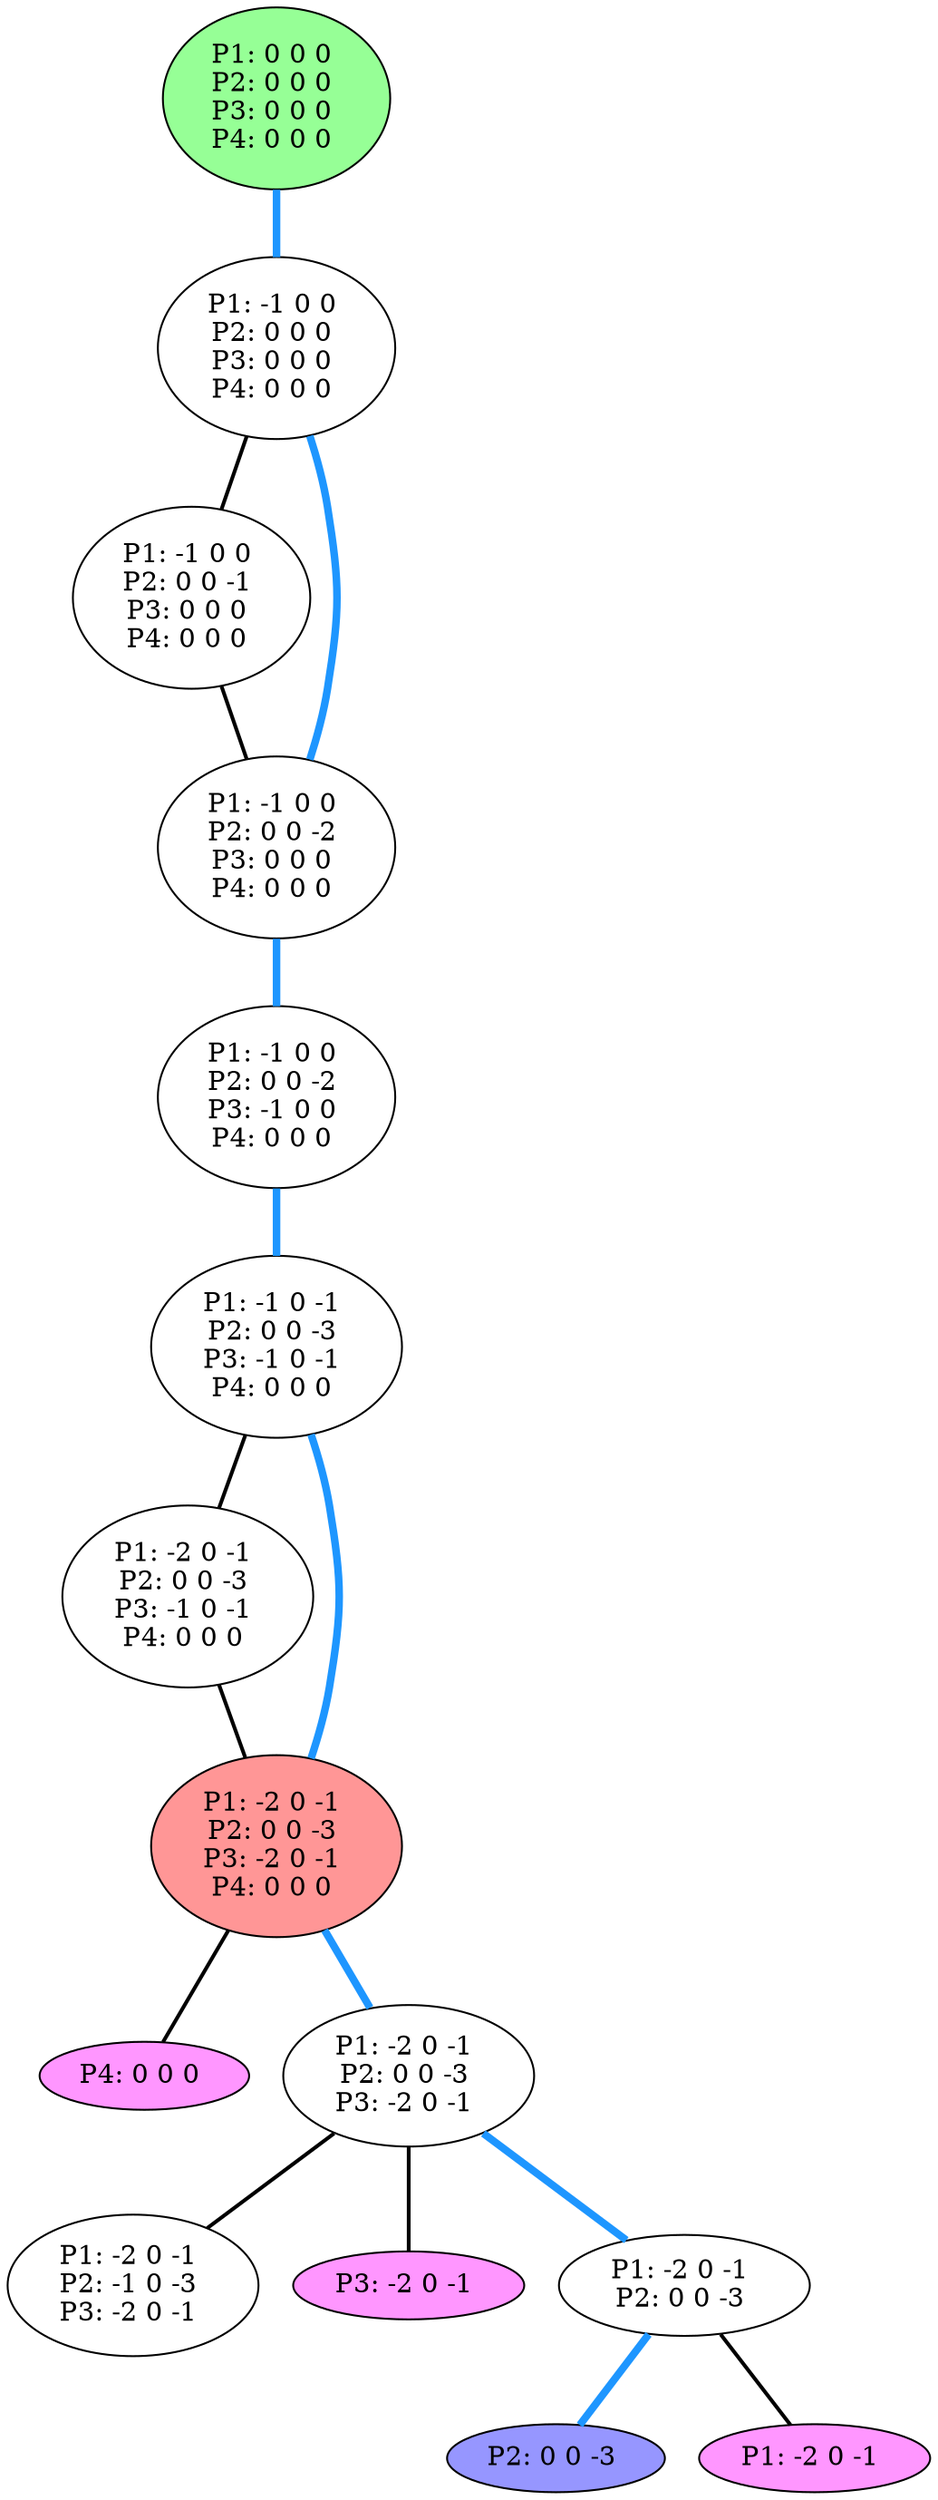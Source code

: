 graph G {
color = "black"
0 [label = "P1: 0 0 0 
P2: 0 0 0 
P3: 0 0 0 
P4: 0 0 0 
",  style="filled", fillcolor = "#96FF96"];
1 [label = "P1: -1 0 0 
P2: 0 0 0 
P3: 0 0 0 
P4: 0 0 0 
"];
2 [label = "P1: -1 0 0 
P2: 0 0 -1 
P3: 0 0 0 
P4: 0 0 0 
"];
3 [label = "P1: -1 0 0 
P2: 0 0 -2 
P3: 0 0 0 
P4: 0 0 0 
"];
4 [label = "P1: -1 0 0 
P2: 0 0 -2 
P3: -1 0 0 
P4: 0 0 0 
"];
5 [label = "P1: -1 0 -1 
P2: 0 0 -3 
P3: -1 0 -1 
P4: 0 0 0 
"];
6 [label = "P1: -2 0 -1 
P2: 0 0 -3 
P3: -1 0 -1 
P4: 0 0 0 
"];
7 [label = "P1: -2 0 -1 
P2: 0 0 -3 
P3: -2 0 -1 
P4: 0 0 0 
",  style="filled", fillcolor = "#FF9696"];
8 [label = "P4: 0 0 0 
",  style="filled", fillcolor = "#FF96FF"];
9 [label = "P1: -2 0 -1 
P2: 0 0 -3 
P3: -2 0 -1 
"];
10 [label = "P1: -2 0 -1 
P2: -1 0 -3 
P3: -2 0 -1 
"];
11 [label = "P3: -2 0 -1 
",  style="filled", fillcolor = "#FF96FF"];
12 [label = "P1: -2 0 -1 
P2: 0 0 -3 
"];
13 [label = "P2: 0 0 -3 
", style="filled", fillcolor = "#9696FF"];
14 [label = "P1: -2 0 -1 
",  style="filled", fillcolor = "#FF96FF"];
edge [style=bold];
0 -- 1 [color="#1E96FF", penwidth=4.0];

1 -- 2 [color=black];
1 -- 3 [color="#1E96FF", penwidth=4.0];

2 -- 3 [color=black];

3 -- 4 [color="#1E96FF", penwidth=4.0];

4 -- 5 [color="#1E96FF", penwidth=4.0];

5 -- 6 [color=black];
5 -- 7 [color="#1E96FF", penwidth=4.0];

6 -- 7 [color=black];

7 -- 8 [color=black];
7 -- 9 [color="#1E96FF", penwidth=4.0];

9 -- 10 [color=black];
9 -- 11 [color=black];
9 -- 12 [color="#1E96FF", penwidth=4.0];


12 -- 13 [color="#1E96FF", penwidth=4.0];
12 -- 14 [color=black];

}
